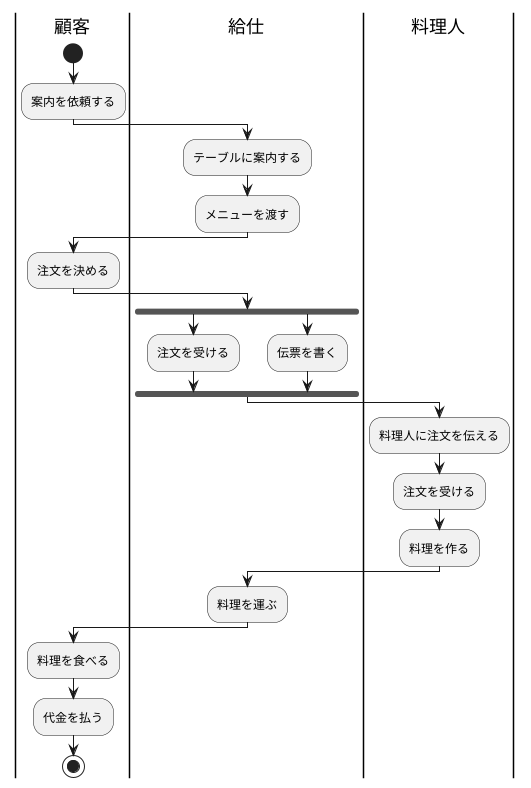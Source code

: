 @startuml Restaurant
|顧客|
start
:案内を依頼する;
|給仕|
:テーブルに案内する;
:メニューを渡す;
|顧客|
:注文を決める;
|給仕|
fork
:注文を受ける;
fork again
:伝票を書く;
end fork
|料理人|
:料理人に注文を伝える;
:注文を受ける;
:料理を作る;
|給仕|
:料理を運ぶ;
|顧客|
:料理を食べる;
:代金を払う;
stop
@enduml
